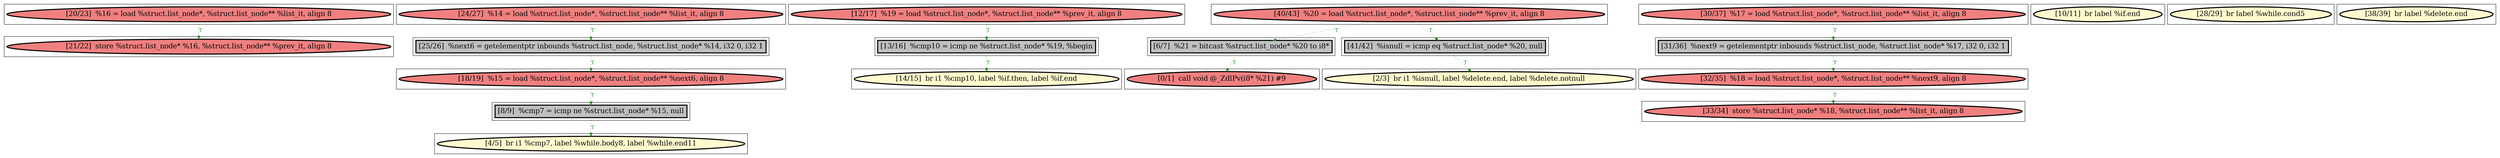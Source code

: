 
digraph G {



node997->node1003 [style=dotted,color=forestgreen,label="T",fontcolor=forestgreen ]
node990->node996 [style=dotted,color=forestgreen,label="T",fontcolor=forestgreen ]
node1000->node987 [style=dotted,color=forestgreen,label="T",fontcolor=forestgreen ]
node1002->node1004 [style=dotted,color=forestgreen,label="T",fontcolor=forestgreen ]
node1004->node999 [style=dotted,color=forestgreen,label="T",fontcolor=forestgreen ]
node986->node983 [style=dotted,color=forestgreen,label="T",fontcolor=forestgreen ]
node993->node984 [style=dotted,color=forestgreen,label="T",fontcolor=forestgreen ]
node989->node986 [style=dotted,color=forestgreen,label="T",fontcolor=forestgreen ]
node998->node988 [style=dotted,color=forestgreen,label="T",fontcolor=forestgreen ]
node988->node991 [style=dotted,color=forestgreen,label="T",fontcolor=forestgreen ]
node996->node1000 [style=dotted,color=forestgreen,label="T",fontcolor=forestgreen ]
node994->node998 [style=dotted,color=forestgreen,label="T",fontcolor=forestgreen ]
node987->node985 [style=dotted,color=forestgreen,label="T",fontcolor=forestgreen ]
node989->node993 [style=dotted,color=forestgreen,label="T",fontcolor=forestgreen ]


subgraph cluster20 {


node1003 [penwidth=3.0,fontsize=20,fillcolor=lightcoral,label="[21/22]  store %struct.list_node* %16, %struct.list_node** %prev_it, align 8",shape=ellipse,style=filled ]



}

subgraph cluster18 {


node1001 [penwidth=3.0,fontsize=20,fillcolor=lemonchiffon,label="[10/11]  br label %if.end",shape=ellipse,style=filled ]



}

subgraph cluster16 {


node999 [penwidth=3.0,fontsize=20,fillcolor=lemonchiffon,label="[14/15]  br i1 %cmp10, label %if.then, label %if.end",shape=ellipse,style=filled ]



}

subgraph cluster17 {


node1000 [penwidth=3.0,fontsize=20,fillcolor=lightcoral,label="[18/19]  %15 = load %struct.list_node*, %struct.list_node** %next6, align 8",shape=ellipse,style=filled ]



}

subgraph cluster4 {


node987 [penwidth=3.0,fontsize=20,fillcolor=grey,label="[8/9]  %cmp7 = icmp ne %struct.list_node* %15, null",shape=rectangle,style=filled ]



}

subgraph cluster3 {


node986 [penwidth=3.0,fontsize=20,fillcolor=grey,label="[6/7]  %21 = bitcast %struct.list_node* %20 to i8*",shape=rectangle,style=filled ]



}

subgraph cluster2 {


node985 [penwidth=3.0,fontsize=20,fillcolor=lemonchiffon,label="[4/5]  br i1 %cmp7, label %while.body8, label %while.end11",shape=ellipse,style=filled ]



}

subgraph cluster1 {


node984 [penwidth=3.0,fontsize=20,fillcolor=lemonchiffon,label="[2/3]  br i1 %isnull, label %delete.end, label %delete.notnull",shape=ellipse,style=filled ]



}

subgraph cluster12 {


node995 [penwidth=3.0,fontsize=20,fillcolor=lemonchiffon,label="[28/29]  br label %while.cond5",shape=ellipse,style=filled ]



}

subgraph cluster5 {


node988 [penwidth=3.0,fontsize=20,fillcolor=lightcoral,label="[32/35]  %18 = load %struct.list_node*, %struct.list_node** %next9, align 8",shape=ellipse,style=filled ]



}

subgraph cluster0 {


node983 [penwidth=3.0,fontsize=20,fillcolor=lightcoral,label="[0/1]  call void @_ZdlPv(i8* %21) #9",shape=ellipse,style=filled ]



}

subgraph cluster6 {


node989 [penwidth=3.0,fontsize=20,fillcolor=lightcoral,label="[40/43]  %20 = load %struct.list_node*, %struct.list_node** %prev_it, align 8",shape=ellipse,style=filled ]



}

subgraph cluster14 {


node997 [penwidth=3.0,fontsize=20,fillcolor=lightcoral,label="[20/23]  %16 = load %struct.list_node*, %struct.list_node** %list_it, align 8",shape=ellipse,style=filled ]



}

subgraph cluster7 {


node990 [penwidth=3.0,fontsize=20,fillcolor=lightcoral,label="[24/27]  %14 = load %struct.list_node*, %struct.list_node** %list_it, align 8",shape=ellipse,style=filled ]



}

subgraph cluster8 {


node991 [penwidth=3.0,fontsize=20,fillcolor=lightcoral,label="[33/34]  store %struct.list_node* %18, %struct.list_node** %list_it, align 8",shape=ellipse,style=filled ]



}

subgraph cluster21 {


node1004 [penwidth=3.0,fontsize=20,fillcolor=grey,label="[13/16]  %cmp10 = icmp ne %struct.list_node* %19, %begin",shape=rectangle,style=filled ]



}

subgraph cluster9 {


node992 [penwidth=3.0,fontsize=20,fillcolor=lemonchiffon,label="[38/39]  br label %delete.end",shape=ellipse,style=filled ]



}

subgraph cluster19 {


node1002 [penwidth=3.0,fontsize=20,fillcolor=lightcoral,label="[12/17]  %19 = load %struct.list_node*, %struct.list_node** %prev_it, align 8",shape=ellipse,style=filled ]



}

subgraph cluster10 {


node993 [penwidth=3.0,fontsize=20,fillcolor=grey,label="[41/42]  %isnull = icmp eq %struct.list_node* %20, null",shape=rectangle,style=filled ]



}

subgraph cluster11 {


node994 [penwidth=3.0,fontsize=20,fillcolor=lightcoral,label="[30/37]  %17 = load %struct.list_node*, %struct.list_node** %list_it, align 8",shape=ellipse,style=filled ]



}

subgraph cluster13 {


node996 [penwidth=3.0,fontsize=20,fillcolor=grey,label="[25/26]  %next6 = getelementptr inbounds %struct.list_node, %struct.list_node* %14, i32 0, i32 1",shape=rectangle,style=filled ]



}

subgraph cluster15 {


node998 [penwidth=3.0,fontsize=20,fillcolor=grey,label="[31/36]  %next9 = getelementptr inbounds %struct.list_node, %struct.list_node* %17, i32 0, i32 1",shape=rectangle,style=filled ]



}

}
